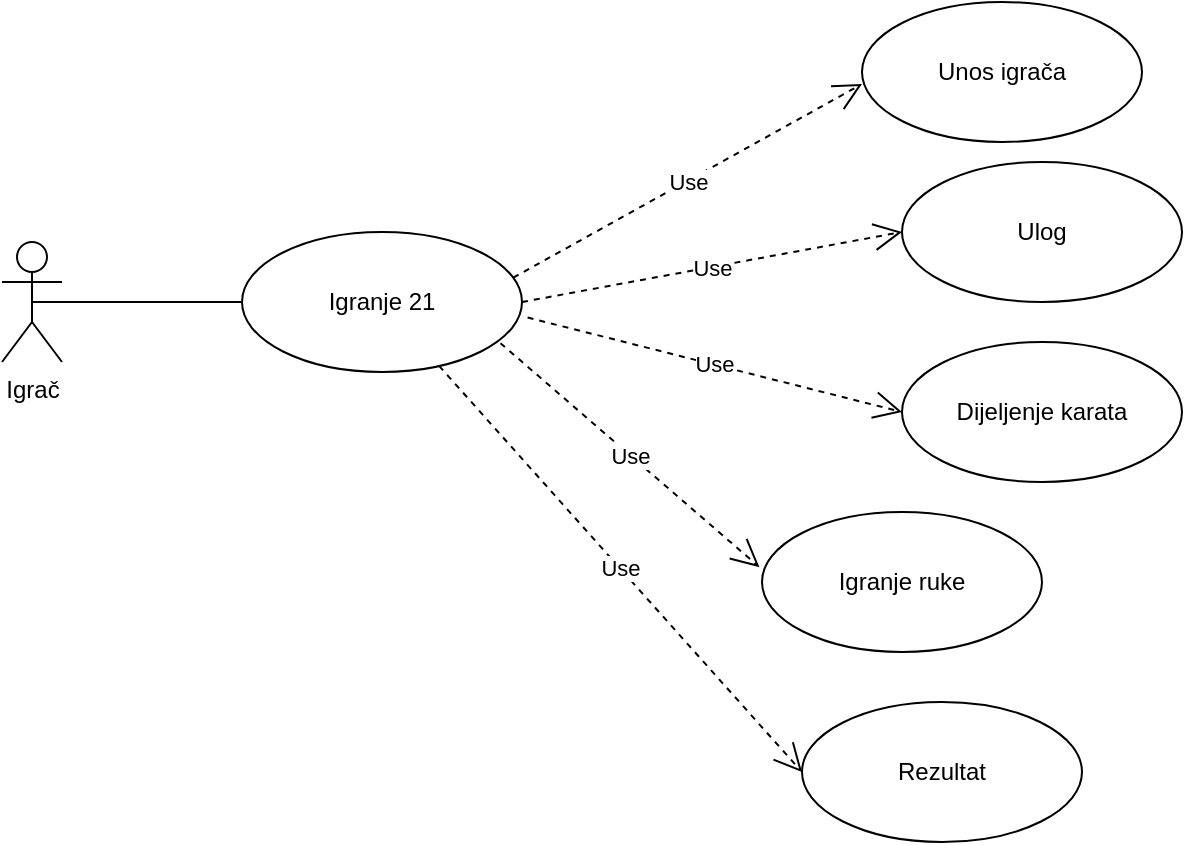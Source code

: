 <mxfile version="14.1.9" type="github" pages="7">
  <diagram id="gBrkXUR-gjfU9QfjnMFt" name="Dijagram korištenja 21">
    <mxGraphModel dx="1038" dy="580" grid="1" gridSize="10" guides="1" tooltips="1" connect="1" arrows="1" fold="1" page="1" pageScale="1" pageWidth="850" pageHeight="1100" math="0" shadow="0">
      <root>
        <mxCell id="0" />
        <mxCell id="1" parent="0" />
        <mxCell id="gREDDe1fToYT0QMhYSi--2" value="Igranje 21" style="ellipse;whiteSpace=wrap;html=1;" parent="1" vertex="1">
          <mxGeometry x="200" y="245" width="140" height="70" as="geometry" />
        </mxCell>
        <mxCell id="gREDDe1fToYT0QMhYSi--3" value="Igrač" style="shape=umlActor;verticalLabelPosition=bottom;verticalAlign=top;html=1;" parent="1" vertex="1">
          <mxGeometry x="80" y="250" width="30" height="60" as="geometry" />
        </mxCell>
        <mxCell id="gREDDe1fToYT0QMhYSi--4" value="Unos igrača" style="ellipse;whiteSpace=wrap;html=1;" parent="1" vertex="1">
          <mxGeometry x="510" y="130" width="140" height="70" as="geometry" />
        </mxCell>
        <mxCell id="gREDDe1fToYT0QMhYSi--8" value="Ulog" style="ellipse;whiteSpace=wrap;html=1;" parent="1" vertex="1">
          <mxGeometry x="530" y="210" width="140" height="70" as="geometry" />
        </mxCell>
        <mxCell id="gREDDe1fToYT0QMhYSi--11" value="Dijeljenje karata" style="ellipse;whiteSpace=wrap;html=1;" parent="1" vertex="1">
          <mxGeometry x="530" y="300" width="140" height="70" as="geometry" />
        </mxCell>
        <mxCell id="gREDDe1fToYT0QMhYSi--25" value="Igranje ruke" style="ellipse;whiteSpace=wrap;html=1;" parent="1" vertex="1">
          <mxGeometry x="460" y="385" width="140" height="70" as="geometry" />
        </mxCell>
        <mxCell id="gREDDe1fToYT0QMhYSi--26" value="Rezultat" style="ellipse;whiteSpace=wrap;html=1;" parent="1" vertex="1">
          <mxGeometry x="480" y="480" width="140" height="70" as="geometry" />
        </mxCell>
        <mxCell id="gREDDe1fToYT0QMhYSi--31" value="Use" style="endArrow=open;endSize=12;dashed=1;html=1;exitX=0.969;exitY=0.326;exitDx=0;exitDy=0;exitPerimeter=0;" parent="1" source="gREDDe1fToYT0QMhYSi--2" edge="1">
          <mxGeometry width="160" relative="1" as="geometry">
            <mxPoint x="350" y="280" as="sourcePoint" />
            <mxPoint x="510" y="171" as="targetPoint" />
          </mxGeometry>
        </mxCell>
        <mxCell id="gREDDe1fToYT0QMhYSi--32" value="Use" style="endArrow=open;endSize=12;dashed=1;html=1;exitX=1;exitY=0.5;exitDx=0;exitDy=0;entryX=0;entryY=0.5;entryDx=0;entryDy=0;" parent="1" source="gREDDe1fToYT0QMhYSi--2" target="gREDDe1fToYT0QMhYSi--8" edge="1">
          <mxGeometry width="160" relative="1" as="geometry">
            <mxPoint x="355" y="289" as="sourcePoint" />
            <mxPoint x="515" y="180" as="targetPoint" />
          </mxGeometry>
        </mxCell>
        <mxCell id="gREDDe1fToYT0QMhYSi--33" value="Use" style="endArrow=open;endSize=12;dashed=1;html=1;exitX=1.02;exitY=0.611;exitDx=0;exitDy=0;exitPerimeter=0;entryX=0;entryY=0.5;entryDx=0;entryDy=0;" parent="1" source="gREDDe1fToYT0QMhYSi--2" target="gREDDe1fToYT0QMhYSi--11" edge="1">
          <mxGeometry width="160" relative="1" as="geometry">
            <mxPoint x="365" y="299" as="sourcePoint" />
            <mxPoint x="525" y="190" as="targetPoint" />
          </mxGeometry>
        </mxCell>
        <mxCell id="gREDDe1fToYT0QMhYSi--34" value="Use" style="endArrow=open;endSize=12;dashed=1;html=1;entryX=-0.009;entryY=0.394;entryDx=0;entryDy=0;entryPerimeter=0;exitX=0.923;exitY=0.794;exitDx=0;exitDy=0;exitPerimeter=0;" parent="1" source="gREDDe1fToYT0QMhYSi--2" target="gREDDe1fToYT0QMhYSi--25" edge="1">
          <mxGeometry width="160" relative="1" as="geometry">
            <mxPoint x="375" y="309" as="sourcePoint" />
            <mxPoint x="535" y="200" as="targetPoint" />
          </mxGeometry>
        </mxCell>
        <mxCell id="gREDDe1fToYT0QMhYSi--35" value="Use" style="endArrow=open;endSize=12;dashed=1;html=1;entryX=0;entryY=0.5;entryDx=0;entryDy=0;" parent="1" source="gREDDe1fToYT0QMhYSi--2" target="gREDDe1fToYT0QMhYSi--26" edge="1">
          <mxGeometry width="160" relative="1" as="geometry">
            <mxPoint x="385" y="319" as="sourcePoint" />
            <mxPoint x="545" y="210" as="targetPoint" />
          </mxGeometry>
        </mxCell>
        <mxCell id="gREDDe1fToYT0QMhYSi--37" value="" style="endArrow=none;html=1;exitX=0.5;exitY=0.5;exitDx=0;exitDy=0;exitPerimeter=0;entryX=0;entryY=0.5;entryDx=0;entryDy=0;" parent="1" source="gREDDe1fToYT0QMhYSi--3" target="gREDDe1fToYT0QMhYSi--2" edge="1">
          <mxGeometry width="50" height="50" relative="1" as="geometry">
            <mxPoint x="130" y="295" as="sourcePoint" />
            <mxPoint x="180" y="245" as="targetPoint" />
          </mxGeometry>
        </mxCell>
      </root>
    </mxGraphModel>
  </diagram>
  <diagram id="QjQTOwq7k-0RjWiP10hK" name="Igranje 21">
    <mxGraphModel dx="1038" dy="580" grid="1" gridSize="10" guides="1" tooltips="1" connect="1" arrows="1" fold="1" page="1" pageScale="1" pageWidth="850" pageHeight="1100" math="0" shadow="0">
      <root>
        <mxCell id="UFlYDr-B3g-Tg2c9N5D9-0" />
        <mxCell id="UFlYDr-B3g-Tg2c9N5D9-1" parent="UFlYDr-B3g-Tg2c9N5D9-0" />
        <mxCell id="6KdQgiFauS3QLV1W3j_5-5" value="" style="ellipse;html=1;shape=startState;fillColor=#000000;strokeColor=#ff0000;" vertex="1" parent="UFlYDr-B3g-Tg2c9N5D9-1">
          <mxGeometry x="410" width="30" height="30" as="geometry" />
        </mxCell>
        <mxCell id="6KdQgiFauS3QLV1W3j_5-6" value="" style="edgeStyle=orthogonalEdgeStyle;html=1;verticalAlign=bottom;endArrow=open;endSize=8;strokeColor=#ff0000;entryX=0.5;entryY=0;entryDx=0;entryDy=0;" edge="1" source="6KdQgiFauS3QLV1W3j_5-5" parent="UFlYDr-B3g-Tg2c9N5D9-1">
          <mxGeometry relative="1" as="geometry">
            <mxPoint x="425" y="100" as="targetPoint" />
          </mxGeometry>
        </mxCell>
        <mxCell id="6KdQgiFauS3QLV1W3j_5-7" value="Ulog" style="rounded=1;whiteSpace=wrap;html=1;arcSize=40;fontColor=#000000;fillColor=#ffffc0;strokeColor=#ff0000;" vertex="1" parent="UFlYDr-B3g-Tg2c9N5D9-1">
          <mxGeometry x="365" y="210" width="120" height="40" as="geometry" />
        </mxCell>
        <mxCell id="6KdQgiFauS3QLV1W3j_5-8" value="" style="edgeStyle=orthogonalEdgeStyle;html=1;verticalAlign=bottom;endArrow=open;endSize=8;strokeColor=#ff0000;" edge="1" source="6KdQgiFauS3QLV1W3j_5-7" parent="UFlYDr-B3g-Tg2c9N5D9-1">
          <mxGeometry relative="1" as="geometry">
            <mxPoint x="425" y="310" as="targetPoint" />
          </mxGeometry>
        </mxCell>
        <mxCell id="6KdQgiFauS3QLV1W3j_5-9" value="Dijeljenje karata" style="rounded=1;whiteSpace=wrap;html=1;arcSize=40;fontColor=#000000;fillColor=#ffffc0;strokeColor=#ff0000;" vertex="1" parent="UFlYDr-B3g-Tg2c9N5D9-1">
          <mxGeometry x="365" y="310" width="120" height="40" as="geometry" />
        </mxCell>
        <mxCell id="6KdQgiFauS3QLV1W3j_5-10" value="" style="edgeStyle=orthogonalEdgeStyle;html=1;verticalAlign=bottom;endArrow=open;endSize=8;strokeColor=#ff0000;" edge="1" source="6KdQgiFauS3QLV1W3j_5-9" parent="UFlYDr-B3g-Tg2c9N5D9-1">
          <mxGeometry relative="1" as="geometry">
            <mxPoint x="425" y="410" as="targetPoint" />
          </mxGeometry>
        </mxCell>
        <mxCell id="6KdQgiFauS3QLV1W3j_5-11" value="Igranje ruke" style="rounded=1;whiteSpace=wrap;html=1;arcSize=40;fontColor=#000000;fillColor=#ffffc0;strokeColor=#ff0000;" vertex="1" parent="UFlYDr-B3g-Tg2c9N5D9-1">
          <mxGeometry x="365" y="410" width="120" height="40" as="geometry" />
        </mxCell>
        <mxCell id="6KdQgiFauS3QLV1W3j_5-12" value="" style="edgeStyle=orthogonalEdgeStyle;html=1;verticalAlign=bottom;endArrow=open;endSize=8;strokeColor=#ff0000;entryX=0.5;entryY=0;entryDx=0;entryDy=0;exitX=0.5;exitY=1;exitDx=0;exitDy=0;" edge="1" source="6KdQgiFauS3QLV1W3j_5-11" parent="UFlYDr-B3g-Tg2c9N5D9-1" target="6KdQgiFauS3QLV1W3j_5-13">
          <mxGeometry relative="1" as="geometry">
            <mxPoint x="425" y="510" as="targetPoint" />
            <Array as="points">
              <mxPoint x="420" y="450" />
            </Array>
          </mxGeometry>
        </mxCell>
        <mxCell id="6KdQgiFauS3QLV1W3j_5-22" style="edgeStyle=orthogonalEdgeStyle;rounded=1;orthogonalLoop=1;jettySize=auto;html=1;exitX=1;exitY=0;exitDx=0;exitDy=0;strokeColor=#FF0505;entryX=1;entryY=0.5;entryDx=0;entryDy=0;" edge="1" parent="UFlYDr-B3g-Tg2c9N5D9-1" source="6KdQgiFauS3QLV1W3j_5-13" target="6KdQgiFauS3QLV1W3j_5-7">
          <mxGeometry relative="1" as="geometry">
            <mxPoint x="500" y="240" as="targetPoint" />
            <Array as="points">
              <mxPoint x="440" y="470" />
              <mxPoint x="580" y="470" />
              <mxPoint x="580" y="230" />
            </Array>
          </mxGeometry>
        </mxCell>
        <mxCell id="6KdQgiFauS3QLV1W3j_5-13" value="" style="rhombus;whiteSpace=wrap;html=1;fillColor=#ffffc0;strokeColor=#ff0000;" vertex="1" parent="UFlYDr-B3g-Tg2c9N5D9-1">
          <mxGeometry x="380" y="510" width="80" height="40" as="geometry" />
        </mxCell>
        <mxCell id="6KdQgiFauS3QLV1W3j_5-14" value="Igrač odlučuje prestati igrati" style="edgeStyle=orthogonalEdgeStyle;html=1;align=left;verticalAlign=bottom;endArrow=open;endSize=8;strokeColor=#ff0000;entryX=1;entryY=0.5;entryDx=0;entryDy=0;" edge="1" source="6KdQgiFauS3QLV1W3j_5-13" parent="UFlYDr-B3g-Tg2c9N5D9-1" target="6KdQgiFauS3QLV1W3j_5-16">
          <mxGeometry x="-0.862" y="10" relative="1" as="geometry">
            <mxPoint x="500" y="640" as="targetPoint" />
            <Array as="points">
              <mxPoint x="560" y="530" />
              <mxPoint x="560" y="640" />
            </Array>
            <mxPoint as="offset" />
          </mxGeometry>
        </mxCell>
        <mxCell id="6KdQgiFauS3QLV1W3j_5-15" value="Ostaje bez čipova" style="edgeStyle=orthogonalEdgeStyle;html=1;align=left;verticalAlign=top;endArrow=open;endSize=8;strokeColor=#ff0000;exitX=0;exitY=0.5;exitDx=0;exitDy=0;entryX=0;entryY=0.5;entryDx=0;entryDy=0;" edge="1" source="6KdQgiFauS3QLV1W3j_5-13" parent="UFlYDr-B3g-Tg2c9N5D9-1" target="6KdQgiFauS3QLV1W3j_5-16">
          <mxGeometry x="-0.31" y="-30" relative="1" as="geometry">
            <mxPoint x="310" y="610" as="targetPoint" />
            <Array as="points">
              <mxPoint x="280" y="530" />
              <mxPoint x="280" y="640" />
            </Array>
            <mxPoint x="30" y="-30" as="offset" />
          </mxGeometry>
        </mxCell>
        <mxCell id="6KdQgiFauS3QLV1W3j_5-16" value="Rezultat" style="rounded=1;whiteSpace=wrap;html=1;arcSize=40;fontColor=#000000;fillColor=#ffffc0;strokeColor=#ff0000;" vertex="1" parent="UFlYDr-B3g-Tg2c9N5D9-1">
          <mxGeometry x="360" y="620" width="120" height="40" as="geometry" />
        </mxCell>
        <mxCell id="6KdQgiFauS3QLV1W3j_5-17" value="" style="edgeStyle=orthogonalEdgeStyle;html=1;verticalAlign=bottom;endArrow=open;endSize=8;strokeColor=#ff0000;" edge="1" source="6KdQgiFauS3QLV1W3j_5-16" parent="UFlYDr-B3g-Tg2c9N5D9-1">
          <mxGeometry relative="1" as="geometry">
            <mxPoint x="420" y="720" as="targetPoint" />
          </mxGeometry>
        </mxCell>
        <mxCell id="6KdQgiFauS3QLV1W3j_5-18" value="" style="ellipse;html=1;shape=endState;fillColor=#000000;strokeColor=#ff0000;" vertex="1" parent="UFlYDr-B3g-Tg2c9N5D9-1">
          <mxGeometry x="405" y="720" width="30" height="30" as="geometry" />
        </mxCell>
        <mxCell id="xxCZrHONSuWnypao0B9V-0" value="Unos igrača" style="rounded=1;whiteSpace=wrap;html=1;arcSize=40;fontColor=#000000;fillColor=#ffffc0;strokeColor=#ff0000;" vertex="1" parent="UFlYDr-B3g-Tg2c9N5D9-1">
          <mxGeometry x="365" y="100" width="120" height="40" as="geometry" />
        </mxCell>
        <mxCell id="xxCZrHONSuWnypao0B9V-1" value="" style="edgeStyle=orthogonalEdgeStyle;html=1;verticalAlign=bottom;endArrow=open;endSize=8;strokeColor=#ff0000;entryX=0.5;entryY=0;entryDx=0;entryDy=0;" edge="1" source="xxCZrHONSuWnypao0B9V-0" parent="UFlYDr-B3g-Tg2c9N5D9-1" target="6KdQgiFauS3QLV1W3j_5-7">
          <mxGeometry relative="1" as="geometry">
            <mxPoint x="280" y="200" as="targetPoint" />
          </mxGeometry>
        </mxCell>
      </root>
    </mxGraphModel>
  </diagram>
  <diagram id="kx71zB4Wol-LrBlIHvHo" name="Dijagram podaktivnosti unosa igrača">
    <mxGraphModel dx="1038" dy="580" grid="1" gridSize="10" guides="1" tooltips="1" connect="1" arrows="1" fold="1" page="1" pageScale="1" pageWidth="850" pageHeight="1100" math="0" shadow="0">
      <root>
        <mxCell id="SCyd8W-LXw6WJe8JgeKQ-0" />
        <mxCell id="SCyd8W-LXw6WJe8JgeKQ-1" parent="SCyd8W-LXw6WJe8JgeKQ-0" />
        <mxCell id="0b-kg0clo9d9cAGwZAy1-0" value="" style="ellipse;html=1;shape=startState;fillColor=#000000;strokeColor=#ff0000;" vertex="1" parent="SCyd8W-LXw6WJe8JgeKQ-1">
          <mxGeometry x="405" width="30" height="30" as="geometry" />
        </mxCell>
        <mxCell id="0b-kg0clo9d9cAGwZAy1-1" value="" style="edgeStyle=orthogonalEdgeStyle;html=1;verticalAlign=bottom;endArrow=open;endSize=8;strokeColor=#ff0000;entryX=0.5;entryY=0;entryDx=0;entryDy=0;" edge="1" source="0b-kg0clo9d9cAGwZAy1-0" parent="SCyd8W-LXw6WJe8JgeKQ-1" target="0b-kg0clo9d9cAGwZAy1-2">
          <mxGeometry relative="1" as="geometry">
            <mxPoint x="425" y="90" as="targetPoint" />
          </mxGeometry>
        </mxCell>
        <mxCell id="0b-kg0clo9d9cAGwZAy1-2" value="Igra pokaže unos imena" style="rounded=1;whiteSpace=wrap;html=1;arcSize=40;fontColor=#000000;fillColor=#ffffc0;strokeColor=#ff0000;" vertex="1" parent="SCyd8W-LXw6WJe8JgeKQ-1">
          <mxGeometry x="360" y="90" width="120" height="40" as="geometry" />
        </mxCell>
        <mxCell id="0b-kg0clo9d9cAGwZAy1-3" value="" style="edgeStyle=orthogonalEdgeStyle;html=1;verticalAlign=bottom;endArrow=open;endSize=8;strokeColor=#ff0000;entryX=0.5;entryY=0;entryDx=0;entryDy=0;" edge="1" source="0b-kg0clo9d9cAGwZAy1-2" parent="SCyd8W-LXw6WJe8JgeKQ-1" target="0b-kg0clo9d9cAGwZAy1-4">
          <mxGeometry relative="1" as="geometry">
            <mxPoint x="425" y="190" as="targetPoint" />
          </mxGeometry>
        </mxCell>
        <mxCell id="0b-kg0clo9d9cAGwZAy1-4" value="Igrač unese ime" style="rounded=1;whiteSpace=wrap;html=1;arcSize=40;fontColor=#000000;fillColor=#ffffc0;strokeColor=#ff0000;" vertex="1" parent="SCyd8W-LXw6WJe8JgeKQ-1">
          <mxGeometry x="360" y="190" width="120" height="40" as="geometry" />
        </mxCell>
        <mxCell id="0b-kg0clo9d9cAGwZAy1-5" value="" style="edgeStyle=orthogonalEdgeStyle;html=1;verticalAlign=bottom;endArrow=open;endSize=8;strokeColor=#ff0000;exitX=0.5;exitY=1;exitDx=0;exitDy=0;entryX=0.5;entryY=0;entryDx=0;entryDy=0;" edge="1" source="0b-kg0clo9d9cAGwZAy1-4" parent="SCyd8W-LXw6WJe8JgeKQ-1" target="0b-kg0clo9d9cAGwZAy1-6">
          <mxGeometry relative="1" as="geometry">
            <mxPoint x="425" y="290" as="targetPoint" />
          </mxGeometry>
        </mxCell>
        <mxCell id="0b-kg0clo9d9cAGwZAy1-6" value="Igra provjerava valjanost imena" style="rounded=1;whiteSpace=wrap;html=1;arcSize=40;fontColor=#000000;fillColor=#ffffc0;strokeColor=#ff0000;" vertex="1" parent="SCyd8W-LXw6WJe8JgeKQ-1">
          <mxGeometry x="360" y="290" width="120" height="40" as="geometry" />
        </mxCell>
        <mxCell id="0b-kg0clo9d9cAGwZAy1-7" value="" style="edgeStyle=orthogonalEdgeStyle;html=1;verticalAlign=bottom;endArrow=open;endSize=8;strokeColor=#ff0000;entryX=0.5;entryY=0;entryDx=0;entryDy=0;" edge="1" source="0b-kg0clo9d9cAGwZAy1-6" parent="SCyd8W-LXw6WJe8JgeKQ-1" target="0b-kg0clo9d9cAGwZAy1-8">
          <mxGeometry relative="1" as="geometry">
            <mxPoint x="425" y="390" as="targetPoint" />
          </mxGeometry>
        </mxCell>
        <mxCell id="0b-kg0clo9d9cAGwZAy1-18" value="Nevaljano ime" style="edgeStyle=orthogonalEdgeStyle;rounded=1;orthogonalLoop=1;jettySize=auto;html=1;exitX=1;exitY=0.5;exitDx=0;exitDy=0;entryX=1;entryY=0.5;entryDx=0;entryDy=0;strokeColor=#FF0505;" edge="1" parent="SCyd8W-LXw6WJe8JgeKQ-1" source="0b-kg0clo9d9cAGwZAy1-8" target="0b-kg0clo9d9cAGwZAy1-2">
          <mxGeometry x="0.607" y="-10" relative="1" as="geometry">
            <Array as="points">
              <mxPoint x="600" y="410" />
              <mxPoint x="600" y="110" />
            </Array>
            <mxPoint as="offset" />
          </mxGeometry>
        </mxCell>
        <mxCell id="0b-kg0clo9d9cAGwZAy1-19" value="Valjano ime" style="edgeStyle=orthogonalEdgeStyle;rounded=1;orthogonalLoop=1;jettySize=auto;html=1;exitX=0.5;exitY=1;exitDx=0;exitDy=0;entryX=0.5;entryY=0;entryDx=0;entryDy=0;strokeColor=#FF0505;" edge="1" parent="SCyd8W-LXw6WJe8JgeKQ-1" source="0b-kg0clo9d9cAGwZAy1-8" target="0b-kg0clo9d9cAGwZAy1-11">
          <mxGeometry x="-0.429" y="30" relative="1" as="geometry">
            <mxPoint as="offset" />
          </mxGeometry>
        </mxCell>
        <mxCell id="0b-kg0clo9d9cAGwZAy1-8" value="" style="rhombus;whiteSpace=wrap;html=1;fillColor=#ffffc0;strokeColor=#ff0000;" vertex="1" parent="SCyd8W-LXw6WJe8JgeKQ-1">
          <mxGeometry x="380" y="390" width="80" height="40" as="geometry" />
        </mxCell>
        <mxCell id="0b-kg0clo9d9cAGwZAy1-11" value="Igra postavlja igrača za prvog igrača" style="rounded=1;whiteSpace=wrap;html=1;arcSize=40;fontColor=#000000;fillColor=#ffffc0;strokeColor=#ff0000;" vertex="1" parent="SCyd8W-LXw6WJe8JgeKQ-1">
          <mxGeometry x="360" y="500" width="120" height="40" as="geometry" />
        </mxCell>
        <mxCell id="0b-kg0clo9d9cAGwZAy1-12" value="" style="edgeStyle=orthogonalEdgeStyle;html=1;verticalAlign=bottom;endArrow=open;endSize=8;strokeColor=#ff0000;entryX=0.5;entryY=0;entryDx=0;entryDy=0;" edge="1" source="0b-kg0clo9d9cAGwZAy1-11" parent="SCyd8W-LXw6WJe8JgeKQ-1" target="0b-kg0clo9d9cAGwZAy1-13">
          <mxGeometry relative="1" as="geometry">
            <mxPoint x="425" y="600" as="targetPoint" />
            <Array as="points" />
          </mxGeometry>
        </mxCell>
        <mxCell id="0b-kg0clo9d9cAGwZAy1-13" value="Igra postavlja računalo za drugog igrača" style="rounded=1;whiteSpace=wrap;html=1;arcSize=40;fontColor=#000000;fillColor=#ffffc0;strokeColor=#ff0000;" vertex="1" parent="SCyd8W-LXw6WJe8JgeKQ-1">
          <mxGeometry x="320" y="600" width="200" height="40" as="geometry" />
        </mxCell>
        <mxCell id="0b-kg0clo9d9cAGwZAy1-14" value="" style="edgeStyle=orthogonalEdgeStyle;html=1;verticalAlign=bottom;endArrow=open;endSize=8;strokeColor=#ff0000;entryX=0.5;entryY=0;entryDx=0;entryDy=0;" edge="1" source="0b-kg0clo9d9cAGwZAy1-13" parent="SCyd8W-LXw6WJe8JgeKQ-1" target="0b-kg0clo9d9cAGwZAy1-15">
          <mxGeometry relative="1" as="geometry">
            <mxPoint x="425" y="700" as="targetPoint" />
          </mxGeometry>
        </mxCell>
        <mxCell id="0b-kg0clo9d9cAGwZAy1-15" value="" style="ellipse;html=1;shape=endState;fillColor=#000000;strokeColor=#ff0000;" vertex="1" parent="SCyd8W-LXw6WJe8JgeKQ-1">
          <mxGeometry x="405" y="700" width="30" height="30" as="geometry" />
        </mxCell>
      </root>
    </mxGraphModel>
  </diagram>
  <diagram id="jJaSz2A1YhvTiS2fluQO" name="Dijagram podaktivnost dijeljenja karata">
    <mxGraphModel dx="1038" dy="580" grid="1" gridSize="10" guides="1" tooltips="1" connect="1" arrows="1" fold="1" page="1" pageScale="1" pageWidth="850" pageHeight="1100" math="0" shadow="0">
      <root>
        <mxCell id="gmjp0lytDs2HwNS64izx-0" />
        <mxCell id="gmjp0lytDs2HwNS64izx-1" parent="gmjp0lytDs2HwNS64izx-0" />
        <mxCell id="_poeveNt0TA6JiXaJZWK-0" value="" style="ellipse;html=1;shape=startState;fillColor=#000000;strokeColor=#ff0000;" vertex="1" parent="gmjp0lytDs2HwNS64izx-1">
          <mxGeometry x="385" width="30" height="30" as="geometry" />
        </mxCell>
        <mxCell id="_poeveNt0TA6JiXaJZWK-1" value="" style="edgeStyle=orthogonalEdgeStyle;html=1;verticalAlign=bottom;endArrow=open;endSize=8;strokeColor=#ff0000;entryX=0.5;entryY=0;entryDx=0;entryDy=0;" edge="1" source="_poeveNt0TA6JiXaJZWK-0" parent="gmjp0lytDs2HwNS64izx-1" target="_poeveNt0TA6JiXaJZWK-2">
          <mxGeometry relative="1" as="geometry">
            <mxPoint x="425" y="90" as="targetPoint" />
          </mxGeometry>
        </mxCell>
        <mxCell id="_poeveNt0TA6JiXaJZWK-2" value="Igra zahtjeva ulog" style="rounded=1;whiteSpace=wrap;html=1;arcSize=40;fontColor=#000000;fillColor=#ffffc0;strokeColor=#ff0000;" vertex="1" parent="gmjp0lytDs2HwNS64izx-1">
          <mxGeometry x="340" y="90" width="120" height="40" as="geometry" />
        </mxCell>
        <mxCell id="_poeveNt0TA6JiXaJZWK-3" value="" style="edgeStyle=orthogonalEdgeStyle;html=1;verticalAlign=bottom;endArrow=open;endSize=8;strokeColor=#ff0000;entryX=0.5;entryY=0;entryDx=0;entryDy=0;" edge="1" source="_poeveNt0TA6JiXaJZWK-2" parent="gmjp0lytDs2HwNS64izx-1" target="_poeveNt0TA6JiXaJZWK-4">
          <mxGeometry relative="1" as="geometry">
            <mxPoint x="425" y="190" as="targetPoint" />
          </mxGeometry>
        </mxCell>
        <mxCell id="_poeveNt0TA6JiXaJZWK-4" value="Unos uloga" style="rounded=1;whiteSpace=wrap;html=1;arcSize=40;fontColor=#000000;fillColor=#ffffc0;strokeColor=#ff0000;" vertex="1" parent="gmjp0lytDs2HwNS64izx-1">
          <mxGeometry x="340" y="190" width="120" height="40" as="geometry" />
        </mxCell>
        <mxCell id="_poeveNt0TA6JiXaJZWK-5" value="" style="edgeStyle=orthogonalEdgeStyle;html=1;verticalAlign=bottom;endArrow=open;endSize=8;strokeColor=#ff0000;entryX=0.5;entryY=0;entryDx=0;entryDy=0;" edge="1" source="_poeveNt0TA6JiXaJZWK-4" parent="gmjp0lytDs2HwNS64izx-1" target="_poeveNt0TA6JiXaJZWK-6">
          <mxGeometry relative="1" as="geometry">
            <mxPoint x="425" y="290" as="targetPoint" />
          </mxGeometry>
        </mxCell>
        <mxCell id="_poeveNt0TA6JiXaJZWK-6" value="Igra provjerava ulog" style="rounded=1;whiteSpace=wrap;html=1;arcSize=40;fontColor=#000000;fillColor=#ffffc0;strokeColor=#ff0000;" vertex="1" parent="gmjp0lytDs2HwNS64izx-1">
          <mxGeometry x="340" y="290" width="120" height="40" as="geometry" />
        </mxCell>
        <mxCell id="_poeveNt0TA6JiXaJZWK-7" value="" style="edgeStyle=orthogonalEdgeStyle;html=1;verticalAlign=bottom;endArrow=open;endSize=8;strokeColor=#ff0000;entryX=0.5;entryY=0;entryDx=0;entryDy=0;" edge="1" source="_poeveNt0TA6JiXaJZWK-6" parent="gmjp0lytDs2HwNS64izx-1" target="_poeveNt0TA6JiXaJZWK-11">
          <mxGeometry relative="1" as="geometry">
            <mxPoint x="415" y="390" as="targetPoint" />
          </mxGeometry>
        </mxCell>
        <mxCell id="_poeveNt0TA6JiXaJZWK-11" value="" style="rhombus;whiteSpace=wrap;html=1;fillColor=#ffffc0;strokeColor=#ff0000;" vertex="1" parent="gmjp0lytDs2HwNS64izx-1">
          <mxGeometry x="360" y="390" width="80" height="40" as="geometry" />
        </mxCell>
        <mxCell id="_poeveNt0TA6JiXaJZWK-12" value="Igrač nema dovoljno žetona" style="edgeStyle=orthogonalEdgeStyle;html=1;align=left;verticalAlign=bottom;endArrow=open;endSize=8;strokeColor=#ff0000;entryX=1;entryY=0.5;entryDx=0;entryDy=0;" edge="1" source="_poeveNt0TA6JiXaJZWK-11" parent="gmjp0lytDs2HwNS64izx-1" target="_poeveNt0TA6JiXaJZWK-2">
          <mxGeometry x="-0.038" y="-10" relative="1" as="geometry">
            <mxPoint x="540" y="110" as="targetPoint" />
            <Array as="points">
              <mxPoint x="560" y="410" />
              <mxPoint x="560" y="110" />
            </Array>
            <mxPoint as="offset" />
          </mxGeometry>
        </mxCell>
        <mxCell id="_poeveNt0TA6JiXaJZWK-13" value="Igrač ima dovoljno žetona" style="edgeStyle=orthogonalEdgeStyle;html=1;align=left;verticalAlign=top;endArrow=open;endSize=8;strokeColor=#ff0000;" edge="1" source="_poeveNt0TA6JiXaJZWK-11" parent="gmjp0lytDs2HwNS64izx-1">
          <mxGeometry x="-1" relative="1" as="geometry">
            <mxPoint x="400" y="490" as="targetPoint" />
          </mxGeometry>
        </mxCell>
        <mxCell id="_poeveNt0TA6JiXaJZWK-14" value="Igrač dobije kartu" style="rounded=1;whiteSpace=wrap;html=1;arcSize=40;fontColor=#000000;fillColor=#ffffc0;strokeColor=#ff0000;" vertex="1" parent="gmjp0lytDs2HwNS64izx-1">
          <mxGeometry x="340" y="490" width="120" height="40" as="geometry" />
        </mxCell>
        <mxCell id="_poeveNt0TA6JiXaJZWK-15" value="" style="edgeStyle=orthogonalEdgeStyle;html=1;verticalAlign=bottom;endArrow=open;endSize=8;strokeColor=#ff0000;" edge="1" source="_poeveNt0TA6JiXaJZWK-14" parent="gmjp0lytDs2HwNS64izx-1">
          <mxGeometry relative="1" as="geometry">
            <mxPoint x="400" y="590" as="targetPoint" />
          </mxGeometry>
        </mxCell>
        <mxCell id="_poeveNt0TA6JiXaJZWK-16" value="Računalo dobije kartu" style="rounded=1;whiteSpace=wrap;html=1;arcSize=40;fontColor=#000000;fillColor=#ffffc0;strokeColor=#ff0000;" vertex="1" parent="gmjp0lytDs2HwNS64izx-1">
          <mxGeometry x="340" y="590" width="120" height="40" as="geometry" />
        </mxCell>
        <mxCell id="_poeveNt0TA6JiXaJZWK-17" value="" style="edgeStyle=orthogonalEdgeStyle;html=1;verticalAlign=bottom;endArrow=open;endSize=8;strokeColor=#ff0000;" edge="1" source="_poeveNt0TA6JiXaJZWK-16" parent="gmjp0lytDs2HwNS64izx-1">
          <mxGeometry relative="1" as="geometry">
            <mxPoint x="400" y="690" as="targetPoint" />
          </mxGeometry>
        </mxCell>
        <mxCell id="_poeveNt0TA6JiXaJZWK-18" value="Igrač dobije kartu" style="rounded=1;whiteSpace=wrap;html=1;arcSize=40;fontColor=#000000;fillColor=#ffffc0;strokeColor=#ff0000;" vertex="1" parent="gmjp0lytDs2HwNS64izx-1">
          <mxGeometry x="340" y="690" width="120" height="40" as="geometry" />
        </mxCell>
        <mxCell id="_poeveNt0TA6JiXaJZWK-19" value="" style="edgeStyle=orthogonalEdgeStyle;html=1;verticalAlign=bottom;endArrow=open;endSize=8;strokeColor=#ff0000;" edge="1" source="_poeveNt0TA6JiXaJZWK-18" parent="gmjp0lytDs2HwNS64izx-1">
          <mxGeometry relative="1" as="geometry">
            <mxPoint x="400" y="790" as="targetPoint" />
          </mxGeometry>
        </mxCell>
        <mxCell id="_poeveNt0TA6JiXaJZWK-20" value="Računalo dobije kartu" style="rounded=1;whiteSpace=wrap;html=1;arcSize=40;fontColor=#000000;fillColor=#ffffc0;strokeColor=#ff0000;" vertex="1" parent="gmjp0lytDs2HwNS64izx-1">
          <mxGeometry x="340" y="790" width="120" height="40" as="geometry" />
        </mxCell>
        <mxCell id="_poeveNt0TA6JiXaJZWK-21" value="" style="edgeStyle=orthogonalEdgeStyle;html=1;verticalAlign=bottom;endArrow=open;endSize=8;strokeColor=#ff0000;" edge="1" source="_poeveNt0TA6JiXaJZWK-20" parent="gmjp0lytDs2HwNS64izx-1">
          <mxGeometry relative="1" as="geometry">
            <mxPoint x="400" y="890" as="targetPoint" />
          </mxGeometry>
        </mxCell>
        <mxCell id="_poeveNt0TA6JiXaJZWK-22" value="" style="ellipse;html=1;shape=endState;fillColor=#000000;strokeColor=#ff0000;" vertex="1" parent="gmjp0lytDs2HwNS64izx-1">
          <mxGeometry x="385" y="890" width="30" height="30" as="geometry" />
        </mxCell>
      </root>
    </mxGraphModel>
  </diagram>
  <diagram id="wvaVMmBKBg1jfdbOvKmT" name="Dijagram podaktivnosti igranja ruke">
    <mxGraphModel dx="1038" dy="580" grid="1" gridSize="10" guides="1" tooltips="1" connect="1" arrows="1" fold="1" page="1" pageScale="1" pageWidth="850" pageHeight="1100" math="0" shadow="0">
      <root>
        <mxCell id="g5lteKaAT_-2tOi3wa7b-0" />
        <mxCell id="g5lteKaAT_-2tOi3wa7b-1" parent="g5lteKaAT_-2tOi3wa7b-0" />
      </root>
    </mxGraphModel>
  </diagram>
  <diagram id="kovj5Vgvz8VHMxRpF5NH" name="Dijagram opdaktivnosti rezultata">
    <mxGraphModel dx="1038" dy="580" grid="1" gridSize="10" guides="1" tooltips="1" connect="1" arrows="1" fold="1" page="1" pageScale="1" pageWidth="850" pageHeight="1100" math="0" shadow="0">
      <root>
        <mxCell id="K_IwpK76xLawtsPIEpOv-0" />
        <mxCell id="K_IwpK76xLawtsPIEpOv-1" parent="K_IwpK76xLawtsPIEpOv-0" />
        <mxCell id="dqcXJatsZG4Bt41SLbV--0" value="" style="ellipse;html=1;shape=startState;fillColor=#000000;strokeColor=#ff0000;" vertex="1" parent="K_IwpK76xLawtsPIEpOv-1">
          <mxGeometry x="425" width="30" height="30" as="geometry" />
        </mxCell>
        <mxCell id="dqcXJatsZG4Bt41SLbV--1" value="" style="edgeStyle=orthogonalEdgeStyle;html=1;verticalAlign=bottom;endArrow=open;endSize=8;strokeColor=#ff0000;" edge="1" source="dqcXJatsZG4Bt41SLbV--0" parent="K_IwpK76xLawtsPIEpOv-1">
          <mxGeometry relative="1" as="geometry">
            <mxPoint x="440" y="90" as="targetPoint" />
          </mxGeometry>
        </mxCell>
        <mxCell id="dqcXJatsZG4Bt41SLbV--2" value="Zbrajaju se igračevi čipovi te uspoređuju s početnim brojem čipova" style="rounded=1;whiteSpace=wrap;html=1;arcSize=40;fontColor=#000000;fillColor=#ffffc0;strokeColor=#ff0000;" vertex="1" parent="K_IwpK76xLawtsPIEpOv-1">
          <mxGeometry x="310" y="90" width="260" height="40" as="geometry" />
        </mxCell>
        <mxCell id="dqcXJatsZG4Bt41SLbV--3" value="" style="edgeStyle=orthogonalEdgeStyle;html=1;verticalAlign=bottom;endArrow=open;endSize=8;strokeColor=#ff0000;" edge="1" source="dqcXJatsZG4Bt41SLbV--2" parent="K_IwpK76xLawtsPIEpOv-1">
          <mxGeometry relative="1" as="geometry">
            <mxPoint x="440" y="190" as="targetPoint" />
          </mxGeometry>
        </mxCell>
        <mxCell id="dqcXJatsZG4Bt41SLbV--4" value="" style="ellipse;html=1;shape=endState;fillColor=#000000;strokeColor=#ff0000;" vertex="1" parent="K_IwpK76xLawtsPIEpOv-1">
          <mxGeometry x="425" y="190" width="30" height="30" as="geometry" />
        </mxCell>
      </root>
    </mxGraphModel>
  </diagram>
  <diagram id="EbAjEZBqyy6RiBGQ2Bc_" name="Dijagram podaktivnosti uloga">
    <mxGraphModel dx="1038" dy="580" grid="1" gridSize="10" guides="1" tooltips="1" connect="1" arrows="1" fold="1" page="1" pageScale="1" pageWidth="850" pageHeight="1100" math="0" shadow="0">
      <root>
        <mxCell id="vqXXIpPSc192GCfYLSQS-0" />
        <mxCell id="vqXXIpPSc192GCfYLSQS-1" parent="vqXXIpPSc192GCfYLSQS-0" />
      </root>
    </mxGraphModel>
  </diagram>
</mxfile>
